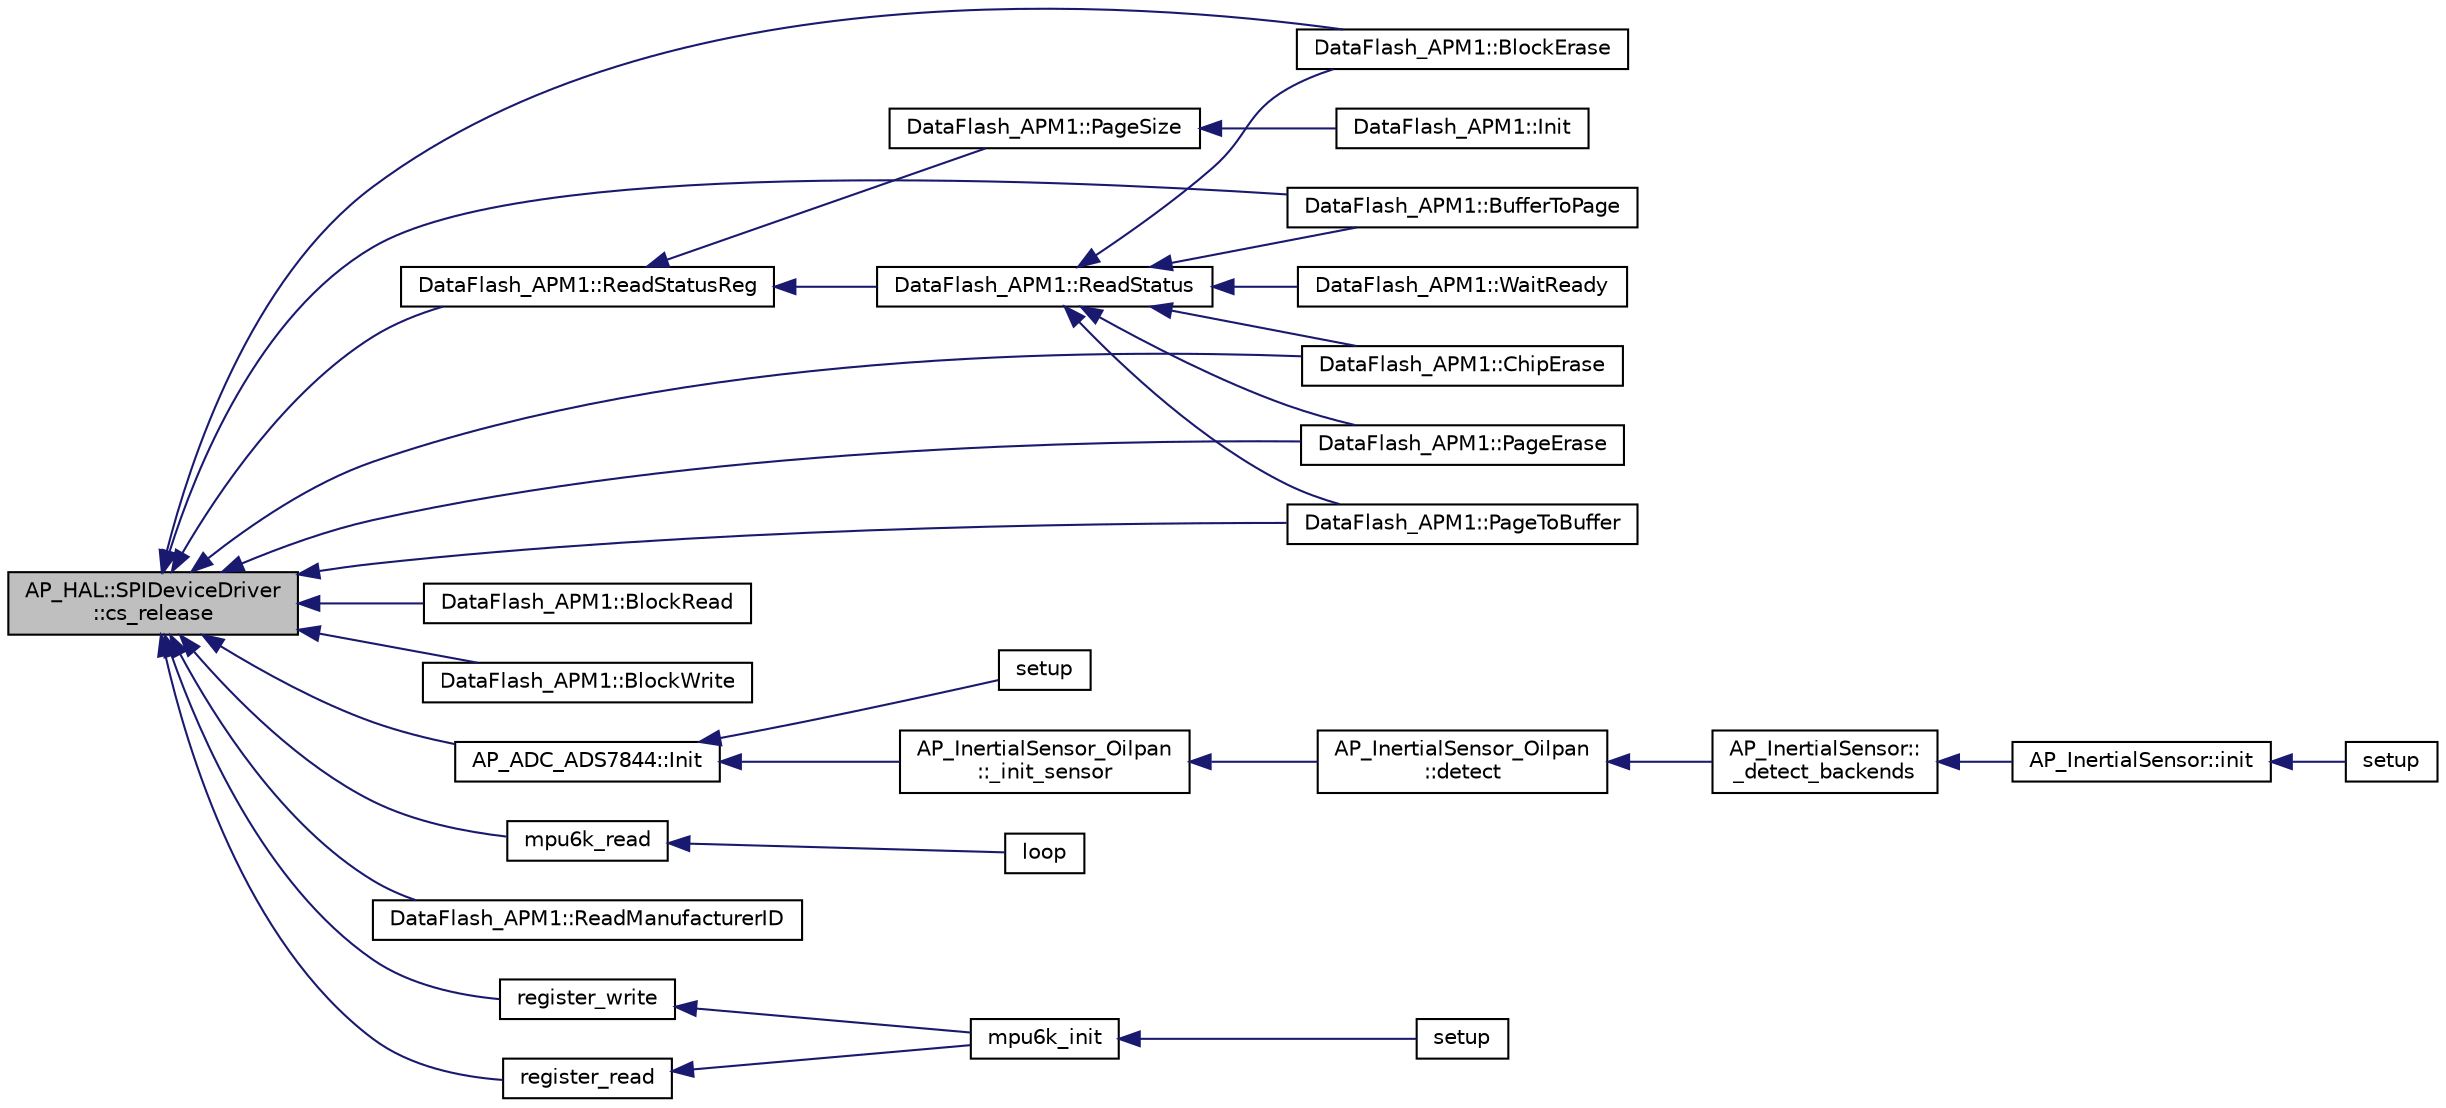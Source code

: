 digraph "AP_HAL::SPIDeviceDriver::cs_release"
{
 // INTERACTIVE_SVG=YES
  edge [fontname="Helvetica",fontsize="10",labelfontname="Helvetica",labelfontsize="10"];
  node [fontname="Helvetica",fontsize="10",shape=record];
  rankdir="LR";
  Node1 [label="AP_HAL::SPIDeviceDriver\l::cs_release",height=0.2,width=0.4,color="black", fillcolor="grey75", style="filled" fontcolor="black"];
  Node1 -> Node2 [dir="back",color="midnightblue",fontsize="10",style="solid",fontname="Helvetica"];
  Node2 [label="DataFlash_APM1::BlockErase",height=0.2,width=0.4,color="black", fillcolor="white", style="filled",URL="$classDataFlash__APM1.html#a18af1406d39d156a4229e628d1537f2e"];
  Node1 -> Node3 [dir="back",color="midnightblue",fontsize="10",style="solid",fontname="Helvetica"];
  Node3 [label="DataFlash_APM1::BlockRead",height=0.2,width=0.4,color="black", fillcolor="white", style="filled",URL="$classDataFlash__APM1.html#add450a20942e8fecabc387f68e51714e"];
  Node1 -> Node4 [dir="back",color="midnightblue",fontsize="10",style="solid",fontname="Helvetica"];
  Node4 [label="DataFlash_APM1::BlockWrite",height=0.2,width=0.4,color="black", fillcolor="white", style="filled",URL="$classDataFlash__APM1.html#a0429c3ba865dc3a480647c0b8e8155ae"];
  Node1 -> Node5 [dir="back",color="midnightblue",fontsize="10",style="solid",fontname="Helvetica"];
  Node5 [label="DataFlash_APM1::BufferToPage",height=0.2,width=0.4,color="black", fillcolor="white", style="filled",URL="$classDataFlash__APM1.html#aed2e377ddb0444e1a86b87dbd6f5337c"];
  Node1 -> Node6 [dir="back",color="midnightblue",fontsize="10",style="solid",fontname="Helvetica"];
  Node6 [label="DataFlash_APM1::ChipErase",height=0.2,width=0.4,color="black", fillcolor="white", style="filled",URL="$classDataFlash__APM1.html#a3310a0c8c7634db911d6c08d69d909ce"];
  Node1 -> Node7 [dir="back",color="midnightblue",fontsize="10",style="solid",fontname="Helvetica"];
  Node7 [label="AP_ADC_ADS7844::Init",height=0.2,width=0.4,color="black", fillcolor="white", style="filled",URL="$classAP__ADC__ADS7844.html#a15f6735b9bbe6c15a097bbb45bb024ad"];
  Node7 -> Node8 [dir="back",color="midnightblue",fontsize="10",style="solid",fontname="Helvetica"];
  Node8 [label="AP_InertialSensor_Oilpan\l::_init_sensor",height=0.2,width=0.4,color="black", fillcolor="white", style="filled",URL="$classAP__InertialSensor__Oilpan.html#ace5a0d60949fbdfd793fcfcd2af9232e"];
  Node8 -> Node9 [dir="back",color="midnightblue",fontsize="10",style="solid",fontname="Helvetica"];
  Node9 [label="AP_InertialSensor_Oilpan\l::detect",height=0.2,width=0.4,color="black", fillcolor="white", style="filled",URL="$classAP__InertialSensor__Oilpan.html#a5584e4f2ba880d16e773e83b6836fae7"];
  Node9 -> Node10 [dir="back",color="midnightblue",fontsize="10",style="solid",fontname="Helvetica"];
  Node10 [label="AP_InertialSensor::\l_detect_backends",height=0.2,width=0.4,color="black", fillcolor="white", style="filled",URL="$classAP__InertialSensor.html#abcf5d2923286a28097d2b3f8ca18e915"];
  Node10 -> Node11 [dir="back",color="midnightblue",fontsize="10",style="solid",fontname="Helvetica"];
  Node11 [label="AP_InertialSensor::init",height=0.2,width=0.4,color="black", fillcolor="white", style="filled",URL="$classAP__InertialSensor.html#ab0534f593e07f2d483ddd8c2b1bbf4d9"];
  Node11 -> Node12 [dir="back",color="midnightblue",fontsize="10",style="solid",fontname="Helvetica"];
  Node12 [label="setup",height=0.2,width=0.4,color="black", fillcolor="white", style="filled",URL="$AHRS__Test_8pde.html#a7dfd9b79bc5a37d7df40207afbc5431f"];
  Node7 -> Node13 [dir="back",color="midnightblue",fontsize="10",style="solid",fontname="Helvetica"];
  Node13 [label="setup",height=0.2,width=0.4,color="black", fillcolor="white", style="filled",URL="$AP__ADC__test_8pde.html#a4fc01d736fe50cf5b977f755b675f11d"];
  Node1 -> Node14 [dir="back",color="midnightblue",fontsize="10",style="solid",fontname="Helvetica"];
  Node14 [label="mpu6k_read",height=0.2,width=0.4,color="black", fillcolor="white", style="filled",URL="$SPIDriver__MPU6000_8pde.html#a8e01fee625c87894acf0c058fbb292b3"];
  Node14 -> Node15 [dir="back",color="midnightblue",fontsize="10",style="solid",fontname="Helvetica"];
  Node15 [label="loop",height=0.2,width=0.4,color="black", fillcolor="white", style="filled",URL="$SPIDriver__MPU6000_8pde.html#a39a24a80bc3128a314bb15c85fc22cef"];
  Node1 -> Node16 [dir="back",color="midnightblue",fontsize="10",style="solid",fontname="Helvetica"];
  Node16 [label="DataFlash_APM1::PageErase",height=0.2,width=0.4,color="black", fillcolor="white", style="filled",URL="$classDataFlash__APM1.html#a2419cd77e0492d1b156ed26523d282f5"];
  Node1 -> Node17 [dir="back",color="midnightblue",fontsize="10",style="solid",fontname="Helvetica"];
  Node17 [label="DataFlash_APM1::PageToBuffer",height=0.2,width=0.4,color="black", fillcolor="white", style="filled",URL="$classDataFlash__APM1.html#ab7163ee791a71e1286ea4ffcaf9a6000"];
  Node1 -> Node18 [dir="back",color="midnightblue",fontsize="10",style="solid",fontname="Helvetica"];
  Node18 [label="DataFlash_APM1::ReadManufacturerID",height=0.2,width=0.4,color="black", fillcolor="white", style="filled",URL="$classDataFlash__APM1.html#ad9ae9b6b3ab7f9361231f73b1dd17155"];
  Node1 -> Node19 [dir="back",color="midnightblue",fontsize="10",style="solid",fontname="Helvetica"];
  Node19 [label="DataFlash_APM1::ReadStatusReg",height=0.2,width=0.4,color="black", fillcolor="white", style="filled",URL="$classDataFlash__APM1.html#a45d36ee2aec52e9a91d273d73af1b9b9"];
  Node19 -> Node20 [dir="back",color="midnightblue",fontsize="10",style="solid",fontname="Helvetica"];
  Node20 [label="DataFlash_APM1::PageSize",height=0.2,width=0.4,color="black", fillcolor="white", style="filled",URL="$classDataFlash__APM1.html#a224386f90da0b9b5d262136ebcbdd6f1"];
  Node20 -> Node21 [dir="back",color="midnightblue",fontsize="10",style="solid",fontname="Helvetica"];
  Node21 [label="DataFlash_APM1::Init",height=0.2,width=0.4,color="black", fillcolor="white", style="filled",URL="$classDataFlash__APM1.html#a97e03c262c2edd6e8070c0c6c0abf304"];
  Node19 -> Node22 [dir="back",color="midnightblue",fontsize="10",style="solid",fontname="Helvetica"];
  Node22 [label="DataFlash_APM1::ReadStatus",height=0.2,width=0.4,color="black", fillcolor="white", style="filled",URL="$classDataFlash__APM1.html#ac6237807304039f6a9152285ea4733d9"];
  Node22 -> Node2 [dir="back",color="midnightblue",fontsize="10",style="solid",fontname="Helvetica"];
  Node22 -> Node5 [dir="back",color="midnightblue",fontsize="10",style="solid",fontname="Helvetica"];
  Node22 -> Node6 [dir="back",color="midnightblue",fontsize="10",style="solid",fontname="Helvetica"];
  Node22 -> Node16 [dir="back",color="midnightblue",fontsize="10",style="solid",fontname="Helvetica"];
  Node22 -> Node17 [dir="back",color="midnightblue",fontsize="10",style="solid",fontname="Helvetica"];
  Node22 -> Node23 [dir="back",color="midnightblue",fontsize="10",style="solid",fontname="Helvetica"];
  Node23 [label="DataFlash_APM1::WaitReady",height=0.2,width=0.4,color="black", fillcolor="white", style="filled",URL="$classDataFlash__APM1.html#a8fcd13f5ec697d1fcd63ae61e0b6925d"];
  Node1 -> Node24 [dir="back",color="midnightblue",fontsize="10",style="solid",fontname="Helvetica"];
  Node24 [label="register_read",height=0.2,width=0.4,color="black", fillcolor="white", style="filled",URL="$SPIDriver__MPU6000_8pde.html#ad4ea06234237630d02dbd750babdb5a6"];
  Node24 -> Node25 [dir="back",color="midnightblue",fontsize="10",style="solid",fontname="Helvetica"];
  Node25 [label="mpu6k_init",height=0.2,width=0.4,color="black", fillcolor="white", style="filled",URL="$SPIDriver__MPU6000_8pde.html#afbd9f58dd0eba9ced3dab0d9708d8681"];
  Node25 -> Node26 [dir="back",color="midnightblue",fontsize="10",style="solid",fontname="Helvetica"];
  Node26 [label="setup",height=0.2,width=0.4,color="black", fillcolor="white", style="filled",URL="$SPIDriver__MPU6000_8pde.html#a90de5b68ab8defa635679fc0620fb698"];
  Node1 -> Node27 [dir="back",color="midnightblue",fontsize="10",style="solid",fontname="Helvetica"];
  Node27 [label="register_write",height=0.2,width=0.4,color="black", fillcolor="white", style="filled",URL="$SPIDriver__MPU6000_8pde.html#a3d08001962b94559ada02a36468467ab"];
  Node27 -> Node25 [dir="back",color="midnightblue",fontsize="10",style="solid",fontname="Helvetica"];
}
